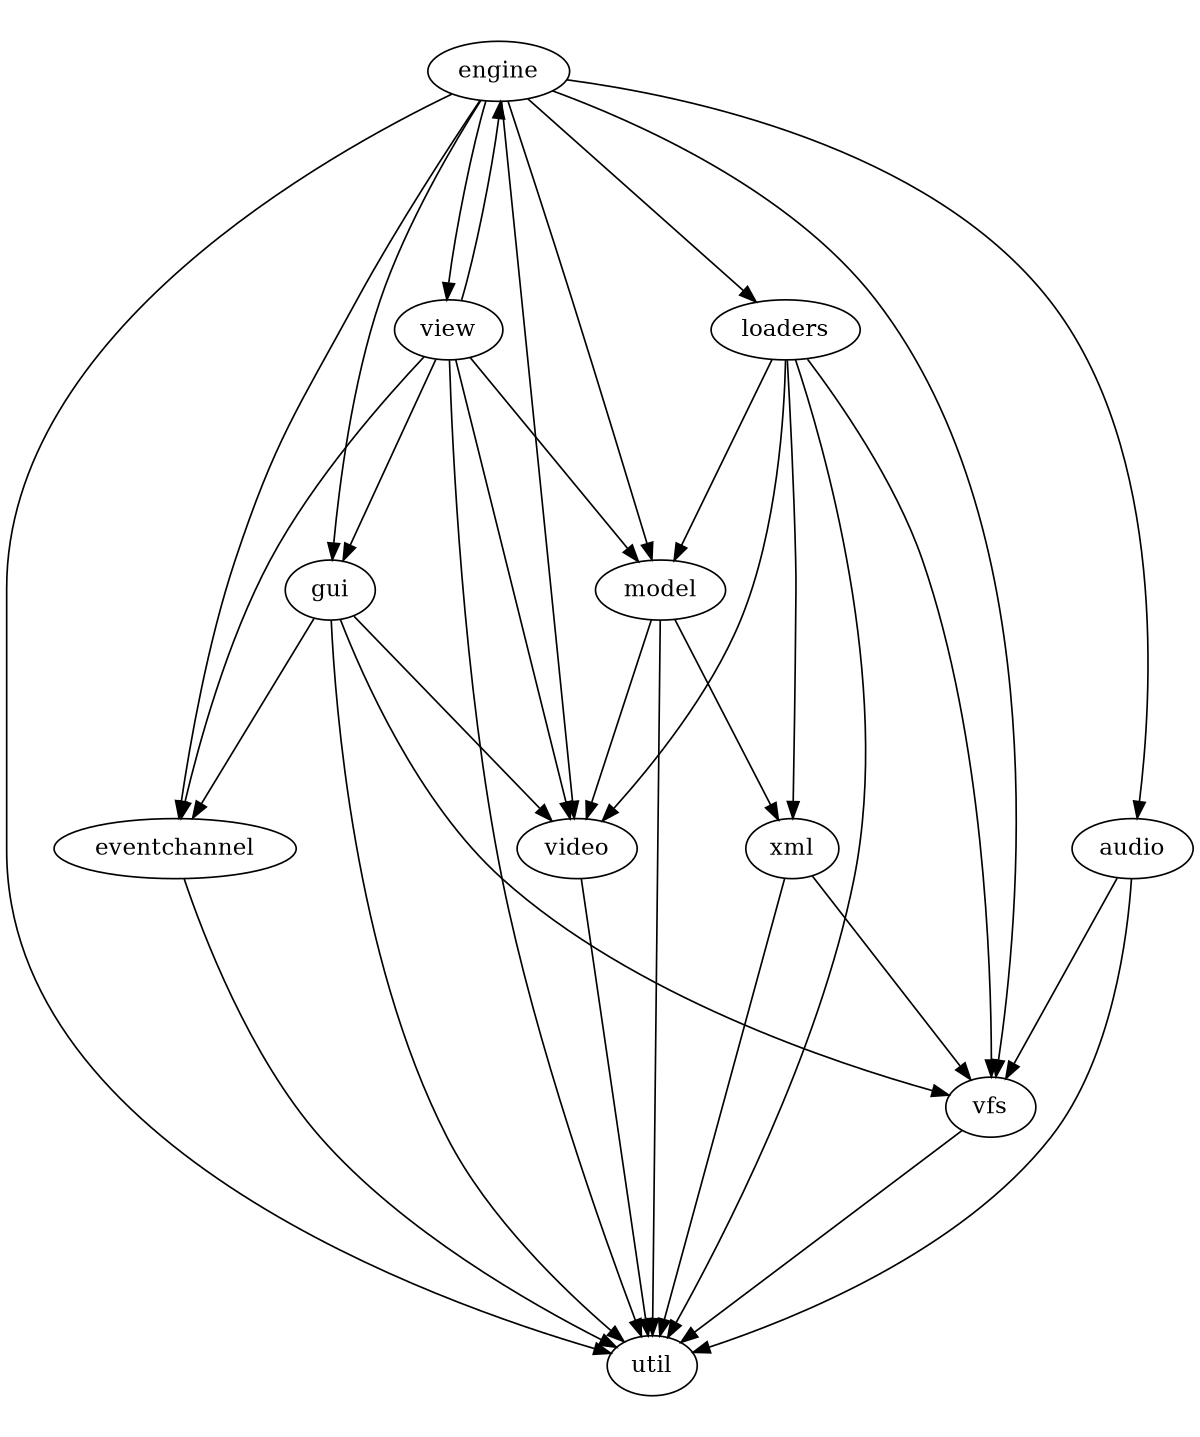 digraph "source tree" {
    overlap=scale;
    size="8,10";
    ratio="fill";
    fontsize="16";
    fontname="Helvetica";
    clusterrank="local";
    "engine" -> "gui"
    "engine" -> "eventchannel"
    "engine" -> "loaders"
    "engine" -> "util"
    "engine" -> "video"
    "engine" -> "model"
    "engine" -> "audio"
    "engine" -> "vfs"
    "engine" -> "view"
    "xml" -> "util"
    "xml" -> "vfs"
    "gui" -> "util"
    "gui" -> "vfs"
    "gui" -> "video"
    "gui" -> "eventchannel"
    "eventchannel" -> "util"
    "loaders" -> "xml"
    "loaders" -> "util"
    "loaders" -> "video"
    "loaders" -> "model"
    "loaders" -> "vfs"
    "video" -> "util"
    "model" -> "util"
    "model" -> "xml"
    "model" -> "video"
    "audio" -> "util"
    "audio" -> "vfs"
    "vfs" -> "util"
    "view" -> "engine"
    "view" -> "gui"
    "view" -> "eventchannel"
    "view" -> "util"
    "view" -> "video"
    "view" -> "model"
}